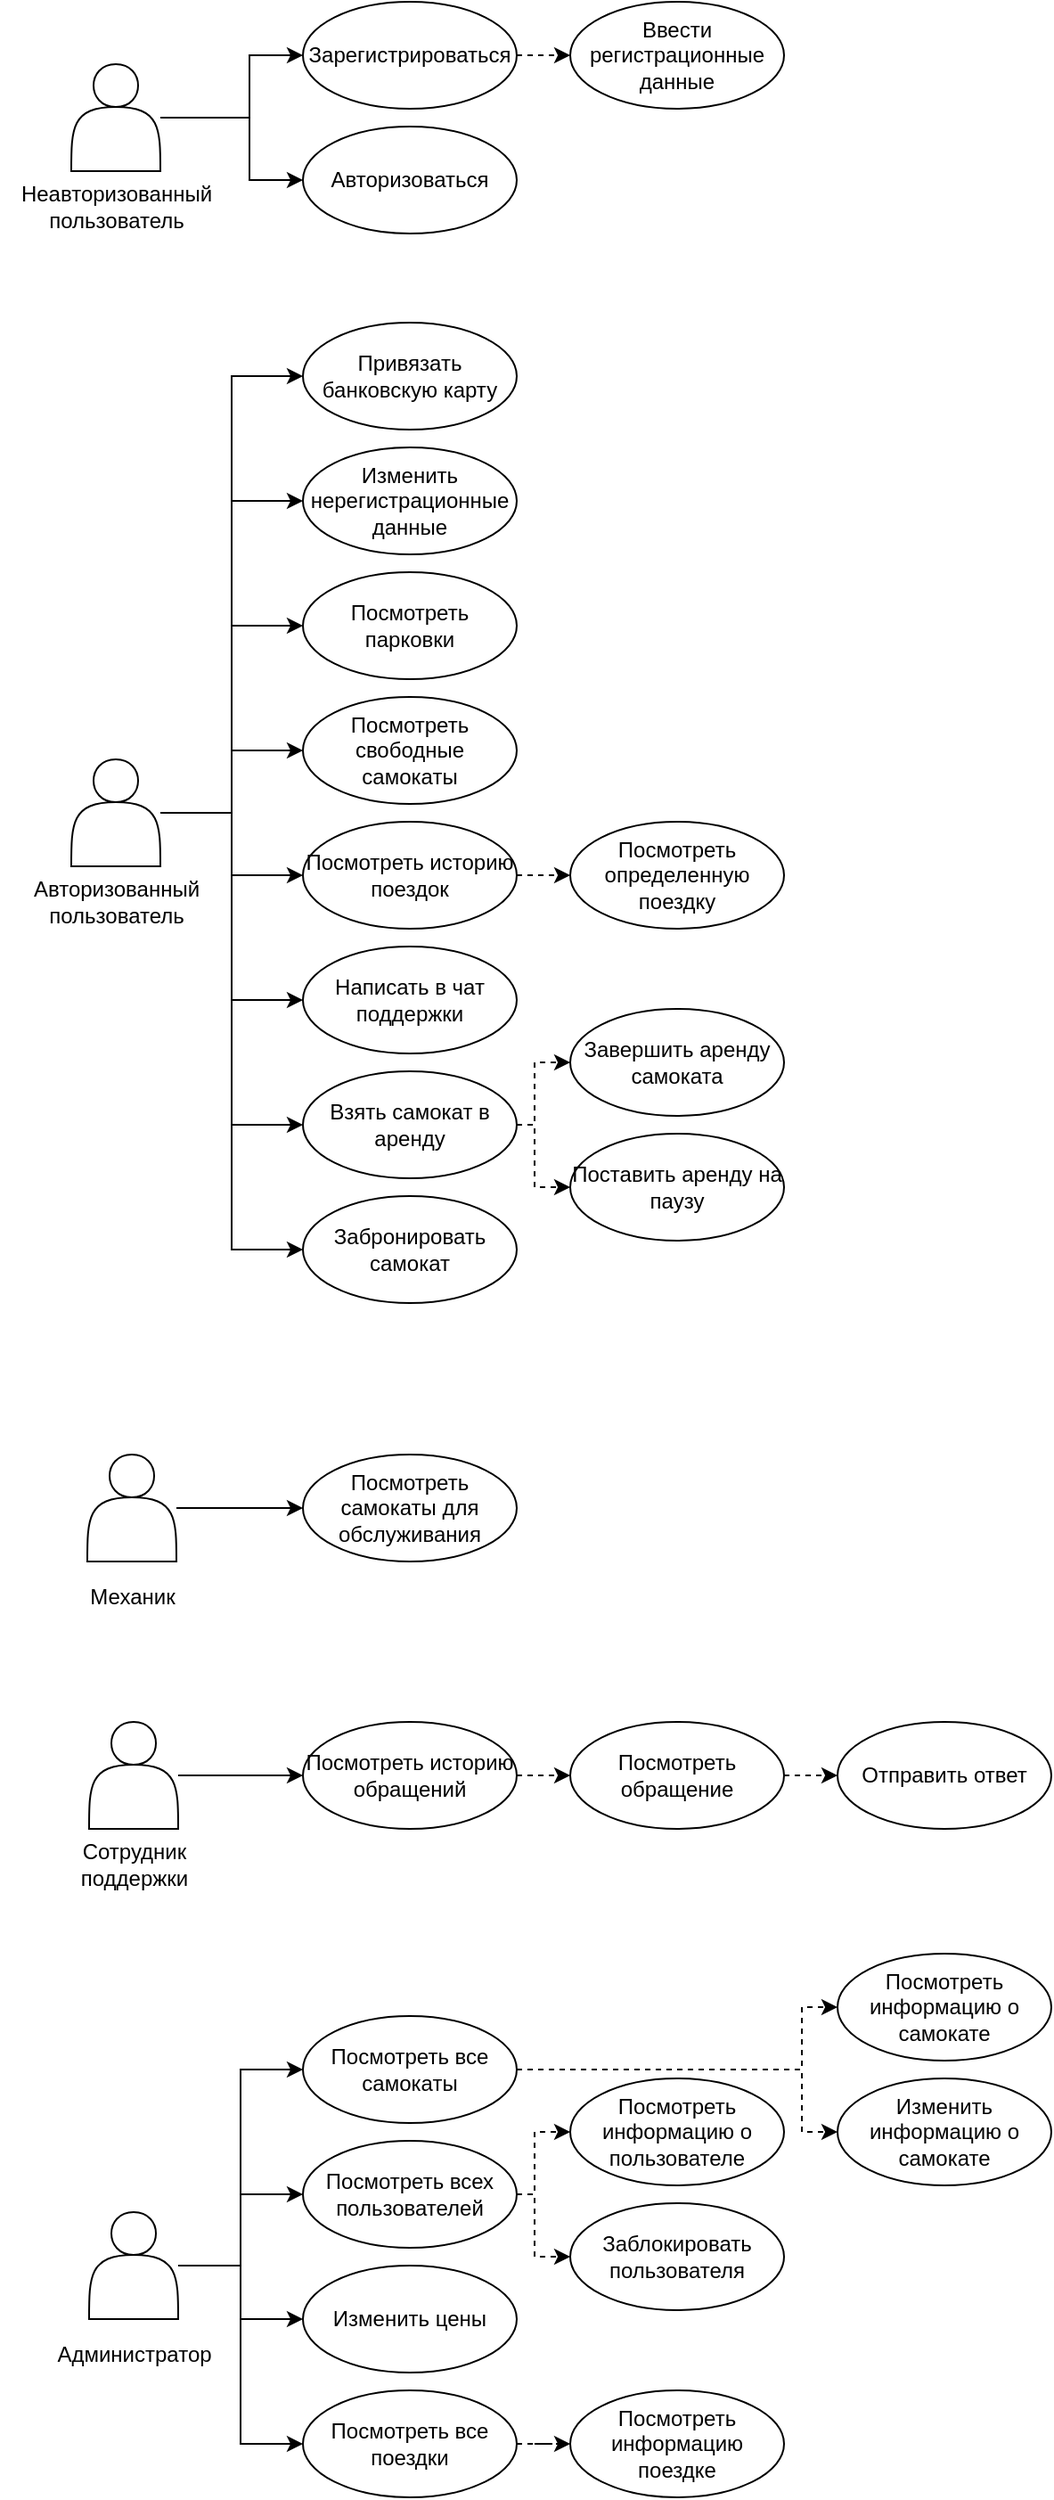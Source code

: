 <mxfile version="21.0.8" type="device"><diagram name="Страница 1" id="sC1vlXsgD7HMDIOW7rTh"><mxGraphModel dx="1307" dy="777" grid="1" gridSize="10" guides="1" tooltips="1" connect="1" arrows="1" fold="1" page="1" pageScale="1" pageWidth="827" pageHeight="1169" math="0" shadow="0"><root><mxCell id="0"/><mxCell id="1" parent="0"/><mxCell id="RzFVJwVaNX9K7hLxJ5v1-6" style="edgeStyle=orthogonalEdgeStyle;rounded=0;orthogonalLoop=1;jettySize=auto;html=1;entryX=0;entryY=0.5;entryDx=0;entryDy=0;" edge="1" parent="1" source="RzFVJwVaNX9K7hLxJ5v1-1" target="RzFVJwVaNX9K7hLxJ5v1-3"><mxGeometry relative="1" as="geometry"><Array as="points"><mxPoint x="480" y="210"/><mxPoint x="480" y="175"/></Array></mxGeometry></mxCell><mxCell id="RzFVJwVaNX9K7hLxJ5v1-7" style="edgeStyle=orthogonalEdgeStyle;rounded=0;orthogonalLoop=1;jettySize=auto;html=1;entryX=0;entryY=0.5;entryDx=0;entryDy=0;" edge="1" parent="1" source="RzFVJwVaNX9K7hLxJ5v1-1" target="RzFVJwVaNX9K7hLxJ5v1-4"><mxGeometry relative="1" as="geometry"><Array as="points"><mxPoint x="480" y="210"/><mxPoint x="480" y="245"/></Array></mxGeometry></mxCell><mxCell id="RzFVJwVaNX9K7hLxJ5v1-8" style="edgeStyle=orthogonalEdgeStyle;rounded=0;orthogonalLoop=1;jettySize=auto;html=1;exitX=1;exitY=0.5;exitDx=0;exitDy=0;entryX=0;entryY=0.5;entryDx=0;entryDy=0;dashed=1;" edge="1" parent="1" source="RzFVJwVaNX9K7hLxJ5v1-3" target="RzFVJwVaNX9K7hLxJ5v1-5"><mxGeometry relative="1" as="geometry"/></mxCell><mxCell id="RzFVJwVaNX9K7hLxJ5v1-3" value="Зарегистрироваться" style="ellipse;whiteSpace=wrap;html=1;" vertex="1" parent="1"><mxGeometry x="510" y="145" width="120" height="60" as="geometry"/></mxCell><mxCell id="RzFVJwVaNX9K7hLxJ5v1-4" value="Авторизоваться" style="ellipse;whiteSpace=wrap;html=1;" vertex="1" parent="1"><mxGeometry x="510" y="215" width="120" height="60" as="geometry"/></mxCell><mxCell id="RzFVJwVaNX9K7hLxJ5v1-5" value="Ввести регистрационные данные" style="ellipse;whiteSpace=wrap;html=1;" vertex="1" parent="1"><mxGeometry x="660" y="145" width="120" height="60" as="geometry"/></mxCell><mxCell id="RzFVJwVaNX9K7hLxJ5v1-9" value="" style="group" vertex="1" connectable="0" parent="1"><mxGeometry x="340" y="180" width="130" height="100" as="geometry"/></mxCell><mxCell id="RzFVJwVaNX9K7hLxJ5v1-1" value="" style="shape=actor;whiteSpace=wrap;html=1;" vertex="1" parent="RzFVJwVaNX9K7hLxJ5v1-9"><mxGeometry x="40" width="50" height="60" as="geometry"/></mxCell><mxCell id="RzFVJwVaNX9K7hLxJ5v1-2" value="Неавторизованный&lt;br&gt;пользователь" style="text;html=1;align=center;verticalAlign=middle;resizable=0;points=[];autosize=1;strokeColor=none;fillColor=none;" vertex="1" parent="RzFVJwVaNX9K7hLxJ5v1-9"><mxGeometry y="60" width="130" height="40" as="geometry"/></mxCell><mxCell id="RzFVJwVaNX9K7hLxJ5v1-10" value="" style="group" vertex="1" connectable="0" parent="1"><mxGeometry x="340" y="570" width="130" height="100" as="geometry"/></mxCell><mxCell id="RzFVJwVaNX9K7hLxJ5v1-11" value="" style="shape=actor;whiteSpace=wrap;html=1;" vertex="1" parent="RzFVJwVaNX9K7hLxJ5v1-10"><mxGeometry x="40" width="50" height="60" as="geometry"/></mxCell><mxCell id="RzFVJwVaNX9K7hLxJ5v1-12" value="Авторизованный&lt;br&gt;пользователь" style="text;html=1;align=center;verticalAlign=middle;resizable=0;points=[];autosize=1;strokeColor=none;fillColor=none;" vertex="1" parent="RzFVJwVaNX9K7hLxJ5v1-10"><mxGeometry x="5" y="60" width="120" height="40" as="geometry"/></mxCell><mxCell id="RzFVJwVaNX9K7hLxJ5v1-25" value="" style="group" vertex="1" connectable="0" parent="1"><mxGeometry x="510" y="325" width="270" height="550" as="geometry"/></mxCell><mxCell id="RzFVJwVaNX9K7hLxJ5v1-13" value="Привязать банковскую карту" style="ellipse;whiteSpace=wrap;html=1;" vertex="1" parent="RzFVJwVaNX9K7hLxJ5v1-25"><mxGeometry width="120" height="60" as="geometry"/></mxCell><mxCell id="RzFVJwVaNX9K7hLxJ5v1-14" value="Изменить нерегистрационные данные" style="ellipse;whiteSpace=wrap;html=1;" vertex="1" parent="RzFVJwVaNX9K7hLxJ5v1-25"><mxGeometry y="70" width="120" height="60" as="geometry"/></mxCell><mxCell id="RzFVJwVaNX9K7hLxJ5v1-15" value="Посмотреть парковки" style="ellipse;whiteSpace=wrap;html=1;" vertex="1" parent="RzFVJwVaNX9K7hLxJ5v1-25"><mxGeometry y="140" width="120" height="60" as="geometry"/></mxCell><mxCell id="RzFVJwVaNX9K7hLxJ5v1-16" value="Посмотреть свободные самокаты" style="ellipse;whiteSpace=wrap;html=1;" vertex="1" parent="RzFVJwVaNX9K7hLxJ5v1-25"><mxGeometry y="210" width="120" height="60" as="geometry"/></mxCell><mxCell id="RzFVJwVaNX9K7hLxJ5v1-34" style="edgeStyle=orthogonalEdgeStyle;rounded=0;orthogonalLoop=1;jettySize=auto;html=1;exitX=1;exitY=0.5;exitDx=0;exitDy=0;entryX=0;entryY=0.5;entryDx=0;entryDy=0;dashed=1;" edge="1" parent="RzFVJwVaNX9K7hLxJ5v1-25" source="RzFVJwVaNX9K7hLxJ5v1-17" target="RzFVJwVaNX9K7hLxJ5v1-18"><mxGeometry relative="1" as="geometry"/></mxCell><mxCell id="RzFVJwVaNX9K7hLxJ5v1-17" value="Посмотреть историю поездок" style="ellipse;whiteSpace=wrap;html=1;" vertex="1" parent="RzFVJwVaNX9K7hLxJ5v1-25"><mxGeometry y="280" width="120" height="60" as="geometry"/></mxCell><mxCell id="RzFVJwVaNX9K7hLxJ5v1-18" value="Посмотреть определенную поездку" style="ellipse;whiteSpace=wrap;html=1;" vertex="1" parent="RzFVJwVaNX9K7hLxJ5v1-25"><mxGeometry x="150" y="280" width="120" height="60" as="geometry"/></mxCell><mxCell id="RzFVJwVaNX9K7hLxJ5v1-19" value="Написать в чат поддержки" style="ellipse;whiteSpace=wrap;html=1;" vertex="1" parent="RzFVJwVaNX9K7hLxJ5v1-25"><mxGeometry y="350" width="120" height="60" as="geometry"/></mxCell><mxCell id="RzFVJwVaNX9K7hLxJ5v1-35" style="edgeStyle=orthogonalEdgeStyle;rounded=0;orthogonalLoop=1;jettySize=auto;html=1;entryX=0;entryY=0.5;entryDx=0;entryDy=0;dashed=1;" edge="1" parent="RzFVJwVaNX9K7hLxJ5v1-25" source="RzFVJwVaNX9K7hLxJ5v1-20" target="RzFVJwVaNX9K7hLxJ5v1-21"><mxGeometry relative="1" as="geometry"><Array as="points"><mxPoint x="130" y="450"/><mxPoint x="130" y="415"/></Array></mxGeometry></mxCell><mxCell id="RzFVJwVaNX9K7hLxJ5v1-36" style="edgeStyle=orthogonalEdgeStyle;rounded=0;orthogonalLoop=1;jettySize=auto;html=1;entryX=0;entryY=0.5;entryDx=0;entryDy=0;dashed=1;" edge="1" parent="RzFVJwVaNX9K7hLxJ5v1-25" source="RzFVJwVaNX9K7hLxJ5v1-20" target="RzFVJwVaNX9K7hLxJ5v1-22"><mxGeometry relative="1" as="geometry"><Array as="points"><mxPoint x="130" y="450"/><mxPoint x="130" y="485"/></Array></mxGeometry></mxCell><mxCell id="RzFVJwVaNX9K7hLxJ5v1-20" value="Взять самокат в аренду" style="ellipse;whiteSpace=wrap;html=1;" vertex="1" parent="RzFVJwVaNX9K7hLxJ5v1-25"><mxGeometry y="420" width="120" height="60" as="geometry"/></mxCell><mxCell id="RzFVJwVaNX9K7hLxJ5v1-21" value="Завершить аренду самоката" style="ellipse;whiteSpace=wrap;html=1;" vertex="1" parent="RzFVJwVaNX9K7hLxJ5v1-25"><mxGeometry x="150" y="385" width="120" height="60" as="geometry"/></mxCell><mxCell id="RzFVJwVaNX9K7hLxJ5v1-22" value="Поставить аренду на паузу" style="ellipse;whiteSpace=wrap;html=1;" vertex="1" parent="RzFVJwVaNX9K7hLxJ5v1-25"><mxGeometry x="150" y="455" width="120" height="60" as="geometry"/></mxCell><mxCell id="RzFVJwVaNX9K7hLxJ5v1-24" value="Забронировать самокат" style="ellipse;whiteSpace=wrap;html=1;" vertex="1" parent="RzFVJwVaNX9K7hLxJ5v1-25"><mxGeometry y="490" width="120" height="60" as="geometry"/></mxCell><mxCell id="RzFVJwVaNX9K7hLxJ5v1-26" style="edgeStyle=orthogonalEdgeStyle;rounded=0;orthogonalLoop=1;jettySize=auto;html=1;entryX=0;entryY=0.5;entryDx=0;entryDy=0;" edge="1" parent="1" source="RzFVJwVaNX9K7hLxJ5v1-11" target="RzFVJwVaNX9K7hLxJ5v1-13"><mxGeometry relative="1" as="geometry"/></mxCell><mxCell id="RzFVJwVaNX9K7hLxJ5v1-27" style="edgeStyle=orthogonalEdgeStyle;rounded=0;orthogonalLoop=1;jettySize=auto;html=1;entryX=0;entryY=0.5;entryDx=0;entryDy=0;" edge="1" parent="1" source="RzFVJwVaNX9K7hLxJ5v1-11" target="RzFVJwVaNX9K7hLxJ5v1-14"><mxGeometry relative="1" as="geometry"/></mxCell><mxCell id="RzFVJwVaNX9K7hLxJ5v1-28" style="edgeStyle=orthogonalEdgeStyle;rounded=0;orthogonalLoop=1;jettySize=auto;html=1;entryX=0;entryY=0.5;entryDx=0;entryDy=0;" edge="1" parent="1" source="RzFVJwVaNX9K7hLxJ5v1-11" target="RzFVJwVaNX9K7hLxJ5v1-15"><mxGeometry relative="1" as="geometry"/></mxCell><mxCell id="RzFVJwVaNX9K7hLxJ5v1-29" style="edgeStyle=orthogonalEdgeStyle;rounded=0;orthogonalLoop=1;jettySize=auto;html=1;entryX=0;entryY=0.5;entryDx=0;entryDy=0;" edge="1" parent="1" source="RzFVJwVaNX9K7hLxJ5v1-11" target="RzFVJwVaNX9K7hLxJ5v1-16"><mxGeometry relative="1" as="geometry"/></mxCell><mxCell id="RzFVJwVaNX9K7hLxJ5v1-30" style="edgeStyle=orthogonalEdgeStyle;rounded=0;orthogonalLoop=1;jettySize=auto;html=1;entryX=0;entryY=0.5;entryDx=0;entryDy=0;" edge="1" parent="1" source="RzFVJwVaNX9K7hLxJ5v1-11" target="RzFVJwVaNX9K7hLxJ5v1-17"><mxGeometry relative="1" as="geometry"/></mxCell><mxCell id="RzFVJwVaNX9K7hLxJ5v1-31" style="edgeStyle=orthogonalEdgeStyle;rounded=0;orthogonalLoop=1;jettySize=auto;html=1;entryX=0;entryY=0.5;entryDx=0;entryDy=0;" edge="1" parent="1" source="RzFVJwVaNX9K7hLxJ5v1-11" target="RzFVJwVaNX9K7hLxJ5v1-19"><mxGeometry relative="1" as="geometry"/></mxCell><mxCell id="RzFVJwVaNX9K7hLxJ5v1-32" style="edgeStyle=orthogonalEdgeStyle;rounded=0;orthogonalLoop=1;jettySize=auto;html=1;entryX=0;entryY=0.5;entryDx=0;entryDy=0;" edge="1" parent="1" source="RzFVJwVaNX9K7hLxJ5v1-11" target="RzFVJwVaNX9K7hLxJ5v1-20"><mxGeometry relative="1" as="geometry"/></mxCell><mxCell id="RzFVJwVaNX9K7hLxJ5v1-33" style="edgeStyle=orthogonalEdgeStyle;rounded=0;orthogonalLoop=1;jettySize=auto;html=1;entryX=0;entryY=0.5;entryDx=0;entryDy=0;" edge="1" parent="1" source="RzFVJwVaNX9K7hLxJ5v1-11" target="RzFVJwVaNX9K7hLxJ5v1-24"><mxGeometry relative="1" as="geometry"/></mxCell><mxCell id="RzFVJwVaNX9K7hLxJ5v1-37" value="" style="group" vertex="1" connectable="0" parent="1"><mxGeometry x="349" y="960" width="130" height="100" as="geometry"/></mxCell><mxCell id="RzFVJwVaNX9K7hLxJ5v1-38" value="" style="shape=actor;whiteSpace=wrap;html=1;" vertex="1" parent="RzFVJwVaNX9K7hLxJ5v1-37"><mxGeometry x="40" width="50" height="60" as="geometry"/></mxCell><mxCell id="RzFVJwVaNX9K7hLxJ5v1-39" value="Механик" style="text;html=1;align=center;verticalAlign=middle;resizable=0;points=[];autosize=1;strokeColor=none;fillColor=none;" vertex="1" parent="RzFVJwVaNX9K7hLxJ5v1-37"><mxGeometry x="30" y="65" width="70" height="30" as="geometry"/></mxCell><mxCell id="RzFVJwVaNX9K7hLxJ5v1-40" value="Посмотреть самокаты для обслуживания" style="ellipse;whiteSpace=wrap;html=1;" vertex="1" parent="1"><mxGeometry x="510" y="960" width="120" height="60" as="geometry"/></mxCell><mxCell id="RzFVJwVaNX9K7hLxJ5v1-42" style="edgeStyle=orthogonalEdgeStyle;rounded=0;orthogonalLoop=1;jettySize=auto;html=1;entryX=0;entryY=0.5;entryDx=0;entryDy=0;" edge="1" parent="1" source="RzFVJwVaNX9K7hLxJ5v1-38" target="RzFVJwVaNX9K7hLxJ5v1-40"><mxGeometry relative="1" as="geometry"/></mxCell><mxCell id="RzFVJwVaNX9K7hLxJ5v1-44" value="" style="group" vertex="1" connectable="0" parent="1"><mxGeometry x="350" y="1110" width="140" height="100" as="geometry"/></mxCell><mxCell id="RzFVJwVaNX9K7hLxJ5v1-45" value="" style="shape=actor;whiteSpace=wrap;html=1;" vertex="1" parent="RzFVJwVaNX9K7hLxJ5v1-44"><mxGeometry x="40" width="50" height="60" as="geometry"/></mxCell><mxCell id="RzFVJwVaNX9K7hLxJ5v1-46" value="Сотрудник&lt;br&gt;поддержки" style="text;html=1;align=center;verticalAlign=middle;resizable=0;points=[];autosize=1;strokeColor=none;fillColor=none;" vertex="1" parent="RzFVJwVaNX9K7hLxJ5v1-44"><mxGeometry x="20" y="60" width="90" height="40" as="geometry"/></mxCell><mxCell id="RzFVJwVaNX9K7hLxJ5v1-51" style="edgeStyle=orthogonalEdgeStyle;rounded=0;orthogonalLoop=1;jettySize=auto;html=1;exitX=1;exitY=0.5;exitDx=0;exitDy=0;entryX=0;entryY=0.5;entryDx=0;entryDy=0;dashed=1;" edge="1" parent="1" source="RzFVJwVaNX9K7hLxJ5v1-47" target="RzFVJwVaNX9K7hLxJ5v1-48"><mxGeometry relative="1" as="geometry"/></mxCell><mxCell id="RzFVJwVaNX9K7hLxJ5v1-47" value="Посмотреть историю обращений" style="ellipse;whiteSpace=wrap;html=1;" vertex="1" parent="1"><mxGeometry x="510" y="1110" width="120" height="60" as="geometry"/></mxCell><mxCell id="RzFVJwVaNX9K7hLxJ5v1-52" style="edgeStyle=orthogonalEdgeStyle;rounded=0;orthogonalLoop=1;jettySize=auto;html=1;exitX=1;exitY=0.5;exitDx=0;exitDy=0;entryX=0;entryY=0.5;entryDx=0;entryDy=0;dashed=1;" edge="1" parent="1" source="RzFVJwVaNX9K7hLxJ5v1-48" target="RzFVJwVaNX9K7hLxJ5v1-49"><mxGeometry relative="1" as="geometry"/></mxCell><mxCell id="RzFVJwVaNX9K7hLxJ5v1-48" value="Посмотреть обращение" style="ellipse;whiteSpace=wrap;html=1;" vertex="1" parent="1"><mxGeometry x="660" y="1110" width="120" height="60" as="geometry"/></mxCell><mxCell id="RzFVJwVaNX9K7hLxJ5v1-49" value="Отправить ответ" style="ellipse;whiteSpace=wrap;html=1;" vertex="1" parent="1"><mxGeometry x="810" y="1110" width="120" height="60" as="geometry"/></mxCell><mxCell id="RzFVJwVaNX9K7hLxJ5v1-50" style="edgeStyle=orthogonalEdgeStyle;rounded=0;orthogonalLoop=1;jettySize=auto;html=1;entryX=0;entryY=0.5;entryDx=0;entryDy=0;" edge="1" parent="1" source="RzFVJwVaNX9K7hLxJ5v1-45" target="RzFVJwVaNX9K7hLxJ5v1-47"><mxGeometry relative="1" as="geometry"/></mxCell><mxCell id="RzFVJwVaNX9K7hLxJ5v1-53" value="" style="group" vertex="1" connectable="0" parent="1"><mxGeometry x="350" y="1385" width="140" height="100" as="geometry"/></mxCell><mxCell id="RzFVJwVaNX9K7hLxJ5v1-54" value="" style="shape=actor;whiteSpace=wrap;html=1;" vertex="1" parent="RzFVJwVaNX9K7hLxJ5v1-53"><mxGeometry x="40" width="50" height="60" as="geometry"/></mxCell><mxCell id="RzFVJwVaNX9K7hLxJ5v1-55" value="Администратор" style="text;html=1;align=center;verticalAlign=middle;resizable=0;points=[];autosize=1;strokeColor=none;fillColor=none;" vertex="1" parent="RzFVJwVaNX9K7hLxJ5v1-53"><mxGeometry x="10" y="65" width="110" height="30" as="geometry"/></mxCell><mxCell id="RzFVJwVaNX9K7hLxJ5v1-76" style="edgeStyle=orthogonalEdgeStyle;rounded=0;orthogonalLoop=1;jettySize=auto;html=1;entryX=0;entryY=0.5;entryDx=0;entryDy=0;dashed=1;" edge="1" parent="1" source="RzFVJwVaNX9K7hLxJ5v1-56" target="RzFVJwVaNX9K7hLxJ5v1-73"><mxGeometry relative="1" as="geometry"><Array as="points"><mxPoint x="790" y="1305"/><mxPoint x="790" y="1270"/></Array></mxGeometry></mxCell><mxCell id="RzFVJwVaNX9K7hLxJ5v1-77" style="edgeStyle=orthogonalEdgeStyle;rounded=0;orthogonalLoop=1;jettySize=auto;html=1;entryX=0;entryY=0.5;entryDx=0;entryDy=0;dashed=1;" edge="1" parent="1" source="RzFVJwVaNX9K7hLxJ5v1-56" target="RzFVJwVaNX9K7hLxJ5v1-74"><mxGeometry relative="1" as="geometry"><Array as="points"><mxPoint x="790" y="1305"/><mxPoint x="790" y="1340"/></Array></mxGeometry></mxCell><mxCell id="RzFVJwVaNX9K7hLxJ5v1-56" value="Посмотреть все самокаты" style="ellipse;whiteSpace=wrap;html=1;" vertex="1" parent="1"><mxGeometry x="510" y="1275" width="120" height="60" as="geometry"/></mxCell><mxCell id="RzFVJwVaNX9K7hLxJ5v1-71" style="edgeStyle=orthogonalEdgeStyle;rounded=0;orthogonalLoop=1;jettySize=auto;html=1;entryX=0;entryY=0.5;entryDx=0;entryDy=0;dashed=1;" edge="1" parent="1" source="RzFVJwVaNX9K7hLxJ5v1-57" target="RzFVJwVaNX9K7hLxJ5v1-69"><mxGeometry relative="1" as="geometry"><Array as="points"><mxPoint x="640" y="1375"/><mxPoint x="640" y="1340"/></Array></mxGeometry></mxCell><mxCell id="RzFVJwVaNX9K7hLxJ5v1-72" style="edgeStyle=orthogonalEdgeStyle;rounded=0;orthogonalLoop=1;jettySize=auto;html=1;entryX=0;entryY=0.5;entryDx=0;entryDy=0;dashed=1;" edge="1" parent="1" source="RzFVJwVaNX9K7hLxJ5v1-57" target="RzFVJwVaNX9K7hLxJ5v1-70"><mxGeometry relative="1" as="geometry"><Array as="points"><mxPoint x="640" y="1375"/><mxPoint x="640" y="1410"/></Array></mxGeometry></mxCell><mxCell id="RzFVJwVaNX9K7hLxJ5v1-57" value="Посмотреть всех пользователей" style="ellipse;whiteSpace=wrap;html=1;" vertex="1" parent="1"><mxGeometry x="510" y="1345" width="120" height="60" as="geometry"/></mxCell><mxCell id="RzFVJwVaNX9K7hLxJ5v1-58" value="Изменить цены" style="ellipse;whiteSpace=wrap;html=1;" vertex="1" parent="1"><mxGeometry x="510" y="1415" width="120" height="60" as="geometry"/></mxCell><mxCell id="RzFVJwVaNX9K7hLxJ5v1-61" value="Посмотреть информацию поездке" style="ellipse;whiteSpace=wrap;html=1;" vertex="1" parent="1"><mxGeometry x="660" y="1485" width="120" height="60" as="geometry"/></mxCell><mxCell id="RzFVJwVaNX9K7hLxJ5v1-63" style="edgeStyle=orthogonalEdgeStyle;rounded=0;orthogonalLoop=1;jettySize=auto;html=1;entryX=0;entryY=0.5;entryDx=0;entryDy=0;dashed=1;" edge="1" parent="1" source="RzFVJwVaNX9K7hLxJ5v1-62" target="RzFVJwVaNX9K7hLxJ5v1-61"><mxGeometry relative="1" as="geometry"/></mxCell><mxCell id="RzFVJwVaNX9K7hLxJ5v1-62" value="Посмотреть все поездки" style="ellipse;whiteSpace=wrap;html=1;" vertex="1" parent="1"><mxGeometry x="510" y="1485" width="120" height="60" as="geometry"/></mxCell><mxCell id="RzFVJwVaNX9K7hLxJ5v1-64" style="edgeStyle=orthogonalEdgeStyle;rounded=0;orthogonalLoop=1;jettySize=auto;html=1;entryX=0;entryY=0.5;entryDx=0;entryDy=0;" edge="1" parent="1" source="RzFVJwVaNX9K7hLxJ5v1-54" target="RzFVJwVaNX9K7hLxJ5v1-56"><mxGeometry relative="1" as="geometry"/></mxCell><mxCell id="RzFVJwVaNX9K7hLxJ5v1-65" style="edgeStyle=orthogonalEdgeStyle;rounded=0;orthogonalLoop=1;jettySize=auto;html=1;entryX=0;entryY=0.5;entryDx=0;entryDy=0;" edge="1" parent="1" source="RzFVJwVaNX9K7hLxJ5v1-54" target="RzFVJwVaNX9K7hLxJ5v1-57"><mxGeometry relative="1" as="geometry"/></mxCell><mxCell id="RzFVJwVaNX9K7hLxJ5v1-66" style="edgeStyle=orthogonalEdgeStyle;rounded=0;orthogonalLoop=1;jettySize=auto;html=1;entryX=0;entryY=0.5;entryDx=0;entryDy=0;" edge="1" parent="1" source="RzFVJwVaNX9K7hLxJ5v1-54" target="RzFVJwVaNX9K7hLxJ5v1-58"><mxGeometry relative="1" as="geometry"/></mxCell><mxCell id="RzFVJwVaNX9K7hLxJ5v1-67" style="edgeStyle=orthogonalEdgeStyle;rounded=0;orthogonalLoop=1;jettySize=auto;html=1;entryX=0;entryY=0.5;entryDx=0;entryDy=0;" edge="1" parent="1" source="RzFVJwVaNX9K7hLxJ5v1-54" target="RzFVJwVaNX9K7hLxJ5v1-62"><mxGeometry relative="1" as="geometry"/></mxCell><mxCell id="RzFVJwVaNX9K7hLxJ5v1-69" value="Посмотреть информацию о пользователе" style="ellipse;whiteSpace=wrap;html=1;" vertex="1" parent="1"><mxGeometry x="660" y="1310" width="120" height="60" as="geometry"/></mxCell><mxCell id="RzFVJwVaNX9K7hLxJ5v1-70" value="Заблокировать пользователя" style="ellipse;whiteSpace=wrap;html=1;" vertex="1" parent="1"><mxGeometry x="660" y="1380" width="120" height="60" as="geometry"/></mxCell><mxCell id="RzFVJwVaNX9K7hLxJ5v1-73" value="Посмотреть информацию о самокате" style="ellipse;whiteSpace=wrap;html=1;" vertex="1" parent="1"><mxGeometry x="810" y="1240" width="120" height="60" as="geometry"/></mxCell><mxCell id="RzFVJwVaNX9K7hLxJ5v1-74" value="Изменить информацию о самокате" style="ellipse;whiteSpace=wrap;html=1;" vertex="1" parent="1"><mxGeometry x="810" y="1310" width="120" height="60" as="geometry"/></mxCell></root></mxGraphModel></diagram></mxfile>